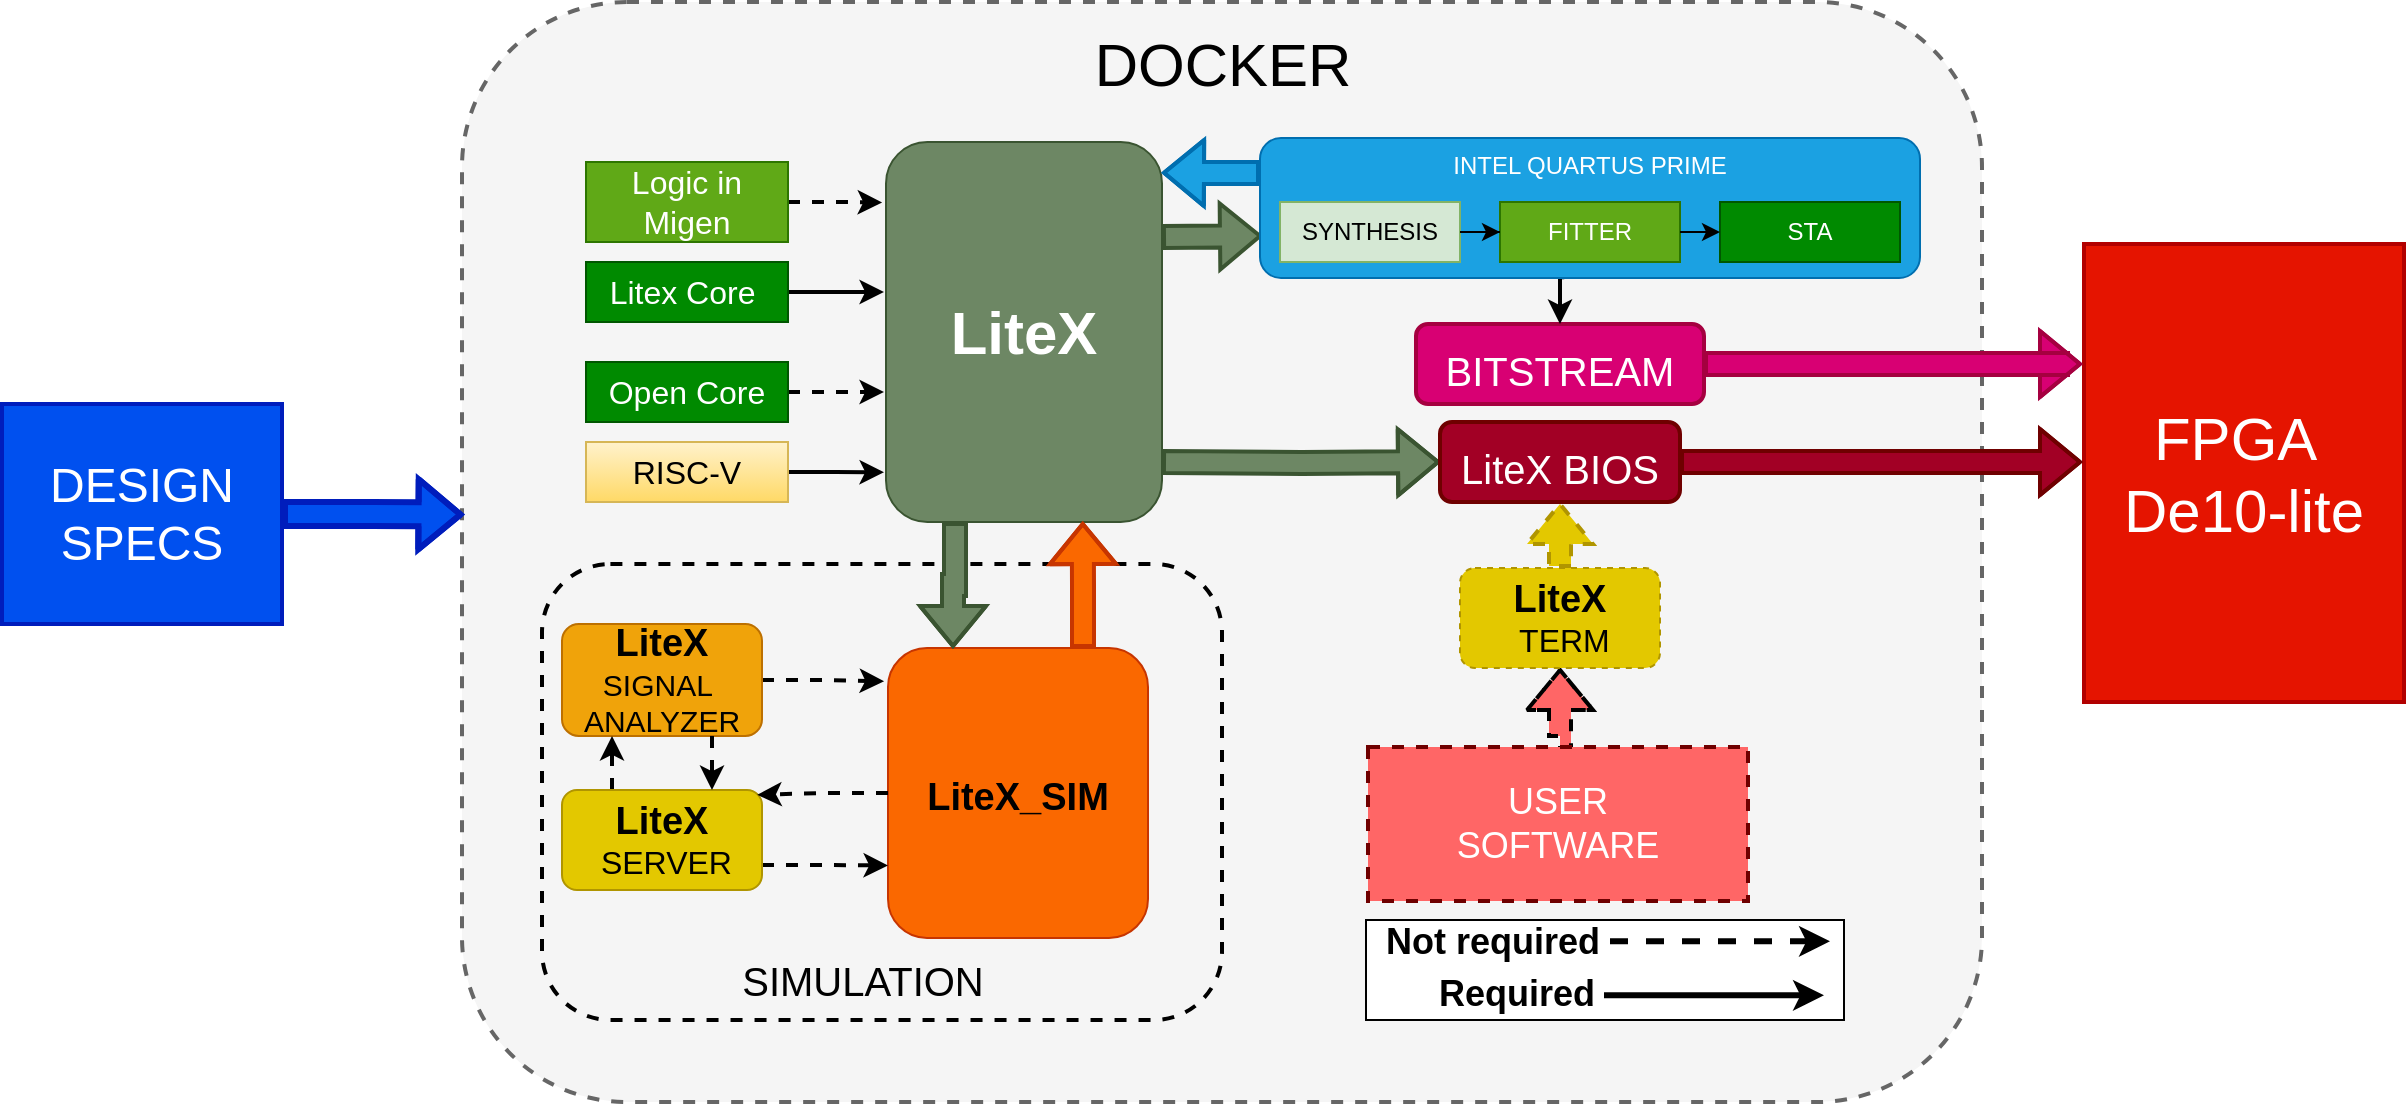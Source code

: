 <mxfile version="20.2.3" type="device"><diagram id="LlcI3LJC4yWX8EFsnGBh" name="Page-1"><mxGraphModel dx="1384" dy="855" grid="1" gridSize="10" guides="1" tooltips="1" connect="1" arrows="1" fold="1" page="1" pageScale="1" pageWidth="850" pageHeight="1100" math="0" shadow="0"><root><mxCell id="0"/><mxCell id="1" parent="0"/><mxCell id="hVEqL7jLImoN6RcHD-uG-3" value="" style="rounded=1;whiteSpace=wrap;html=1;fillColor=#f5f5f5;fontColor=#333333;strokeColor=#666666;dashed=1;strokeWidth=2;" vertex="1" parent="1"><mxGeometry x="400" y="240" width="760" height="550" as="geometry"/></mxCell><mxCell id="hVEqL7jLImoN6RcHD-uG-77" value="" style="group;fontSize=10;" vertex="1" connectable="0" parent="1"><mxGeometry x="440" y="521" width="350" height="228" as="geometry"/></mxCell><mxCell id="hVEqL7jLImoN6RcHD-uG-10" value="" style="rounded=1;whiteSpace=wrap;html=1;fillStyle=zigzag-line;fontSize=20;fillColor=none;gradientColor=none;dashed=1;strokeWidth=2;" vertex="1" parent="hVEqL7jLImoN6RcHD-uG-77"><mxGeometry width="340" height="228" as="geometry"/></mxCell><mxCell id="hVEqL7jLImoN6RcHD-uG-16" value="&lt;b style=&quot;color: rgb(0, 0, 0); font-size: 12px;&quot;&gt;&lt;font style=&quot;font-size: 19px;&quot;&gt;LiteX_SIM&lt;/font&gt;&lt;/b&gt;" style="rounded=1;whiteSpace=wrap;html=1;fillColor=#fa6800;strokeColor=#C73500;fontColor=#000000;fontSize=21;" vertex="1" parent="hVEqL7jLImoN6RcHD-uG-77"><mxGeometry x="173" y="42" width="130" height="145" as="geometry"/></mxCell><mxCell id="hVEqL7jLImoN6RcHD-uG-104" style="edgeStyle=orthogonalEdgeStyle;rounded=0;orthogonalLoop=1;jettySize=auto;html=1;exitX=1;exitY=0.5;exitDx=0;exitDy=0;entryX=-0.015;entryY=0.115;entryDx=0;entryDy=0;entryPerimeter=0;fontSize=24;strokeWidth=2;dashed=1;" edge="1" parent="hVEqL7jLImoN6RcHD-uG-77" source="hVEqL7jLImoN6RcHD-uG-19" target="hVEqL7jLImoN6RcHD-uG-16"><mxGeometry relative="1" as="geometry"/></mxCell><mxCell id="hVEqL7jLImoN6RcHD-uG-19" value="&lt;b style=&quot;color: rgb(0, 0, 0); font-size: 12px;&quot;&gt;&lt;font style=&quot;font-size: 19px;&quot;&gt;LiteX&lt;/font&gt;&lt;/b&gt;&lt;br style=&quot;font-size: 15px;&quot;&gt;SIGNAL&amp;nbsp;&lt;br style=&quot;font-size: 15px;&quot;&gt;ANALYZER" style="rounded=1;whiteSpace=wrap;html=1;fontSize=15;glass=0;strokeWidth=1;shadow=0;fillColor=#f0a30a;fontColor=#000000;strokeColor=#BD7000;" vertex="1" parent="hVEqL7jLImoN6RcHD-uG-77"><mxGeometry x="10" y="30" width="100" height="56" as="geometry"/></mxCell><mxCell id="hVEqL7jLImoN6RcHD-uG-20" style="edgeStyle=orthogonalEdgeStyle;rounded=0;orthogonalLoop=1;jettySize=auto;html=1;exitX=0.25;exitY=0;exitDx=0;exitDy=0;entryX=0.25;entryY=1;entryDx=0;entryDy=0;fontSize=20;strokeWidth=2;dashed=1;" edge="1" parent="hVEqL7jLImoN6RcHD-uG-77" source="hVEqL7jLImoN6RcHD-uG-22" target="hVEqL7jLImoN6RcHD-uG-19"><mxGeometry relative="1" as="geometry"/></mxCell><mxCell id="hVEqL7jLImoN6RcHD-uG-74" style="edgeStyle=orthogonalEdgeStyle;rounded=0;orthogonalLoop=1;jettySize=auto;html=1;exitX=1;exitY=0.75;exitDx=0;exitDy=0;entryX=0;entryY=0.75;entryDx=0;entryDy=0;strokeWidth=2;dashed=1;" edge="1" parent="hVEqL7jLImoN6RcHD-uG-77" source="hVEqL7jLImoN6RcHD-uG-22" target="hVEqL7jLImoN6RcHD-uG-16"><mxGeometry relative="1" as="geometry"/></mxCell><mxCell id="hVEqL7jLImoN6RcHD-uG-22" value="&lt;b style=&quot;color: rgb(0, 0, 0); font-size: 12px;&quot;&gt;&lt;font style=&quot;font-size: 19px;&quot;&gt;LiteX&lt;br&gt;&lt;/font&gt;&lt;/b&gt;&amp;nbsp;SERVER" style="rounded=1;whiteSpace=wrap;html=1;fontSize=16;glass=0;strokeWidth=1;shadow=0;fillColor=#e3c800;fontColor=#000000;strokeColor=#B09500;" vertex="1" parent="hVEqL7jLImoN6RcHD-uG-77"><mxGeometry x="10" y="113" width="100" height="50" as="geometry"/></mxCell><mxCell id="hVEqL7jLImoN6RcHD-uG-75" style="edgeStyle=orthogonalEdgeStyle;rounded=0;orthogonalLoop=1;jettySize=auto;html=1;exitX=0;exitY=0.5;exitDx=0;exitDy=0;entryX=0.976;entryY=0.048;entryDx=0;entryDy=0;entryPerimeter=0;strokeWidth=2;dashed=1;" edge="1" parent="hVEqL7jLImoN6RcHD-uG-77" source="hVEqL7jLImoN6RcHD-uG-16" target="hVEqL7jLImoN6RcHD-uG-22"><mxGeometry relative="1" as="geometry"/></mxCell><mxCell id="hVEqL7jLImoN6RcHD-uG-17" style="edgeStyle=orthogonalEdgeStyle;rounded=0;orthogonalLoop=1;jettySize=auto;html=1;exitX=0.75;exitY=1;exitDx=0;exitDy=0;entryX=0.75;entryY=0;entryDx=0;entryDy=0;fontSize=20;strokeWidth=2;dashed=1;" edge="1" parent="hVEqL7jLImoN6RcHD-uG-77" source="hVEqL7jLImoN6RcHD-uG-19" target="hVEqL7jLImoN6RcHD-uG-22"><mxGeometry relative="1" as="geometry"/></mxCell><mxCell id="hVEqL7jLImoN6RcHD-uG-25" value="SIMULATION" style="text;html=1;align=center;verticalAlign=middle;resizable=0;points=[];autosize=1;strokeColor=none;fillColor=none;fontSize=20;" vertex="1" parent="hVEqL7jLImoN6RcHD-uG-77"><mxGeometry x="90" y="188" width="140" height="40" as="geometry"/></mxCell><mxCell id="hVEqL7jLImoN6RcHD-uG-80" value="" style="group" vertex="1" connectable="0" parent="1"><mxGeometry x="480" y="310" width="270" height="190" as="geometry"/></mxCell><mxCell id="hVEqL7jLImoN6RcHD-uG-53" value="&lt;b style=&quot;font-size: 30px;&quot;&gt;&lt;font style=&quot;font-size: 30px;&quot;&gt;LiteX&lt;/font&gt;&lt;/b&gt;" style="rounded=1;whiteSpace=wrap;html=1;fillColor=#6d8764;strokeColor=#3A5431;fontSize=30;fontColor=#ffffff;" vertex="1" parent="hVEqL7jLImoN6RcHD-uG-80"><mxGeometry x="132" width="138" height="190" as="geometry"/></mxCell><mxCell id="hVEqL7jLImoN6RcHD-uG-79" style="edgeStyle=orthogonalEdgeStyle;rounded=0;orthogonalLoop=1;jettySize=auto;html=1;exitX=1;exitY=0.5;exitDx=0;exitDy=0;strokeWidth=2;" edge="1" parent="hVEqL7jLImoN6RcHD-uG-80" source="hVEqL7jLImoN6RcHD-uG-57"><mxGeometry relative="1" as="geometry"><mxPoint x="131" y="165.167" as="targetPoint"/></mxGeometry></mxCell><mxCell id="hVEqL7jLImoN6RcHD-uG-57" value="RISC-V" style="rounded=0;whiteSpace=wrap;html=1;fillColor=#fff2cc;strokeColor=#d6b656;gradientColor=#ffd966;fontSize=16;" vertex="1" parent="hVEqL7jLImoN6RcHD-uG-80"><mxGeometry x="-18" y="150" width="101" height="30" as="geometry"/></mxCell><mxCell id="hVEqL7jLImoN6RcHD-uG-105" style="edgeStyle=orthogonalEdgeStyle;rounded=0;orthogonalLoop=1;jettySize=auto;html=1;exitX=1;exitY=0.5;exitDx=0;exitDy=0;entryX=-0.014;entryY=0.159;entryDx=0;entryDy=0;entryPerimeter=0;fontSize=24;strokeWidth=2;dashed=1;" edge="1" parent="hVEqL7jLImoN6RcHD-uG-80" source="hVEqL7jLImoN6RcHD-uG-59" target="hVEqL7jLImoN6RcHD-uG-53"><mxGeometry relative="1" as="geometry"/></mxCell><mxCell id="hVEqL7jLImoN6RcHD-uG-59" value="Logic in Migen" style="rounded=0;whiteSpace=wrap;html=1;fillColor=#60a917;fontColor=#ffffff;strokeColor=#2D7600;fontSize=16;" vertex="1" parent="hVEqL7jLImoN6RcHD-uG-80"><mxGeometry x="-18" y="10" width="101" height="40" as="geometry"/></mxCell><mxCell id="hVEqL7jLImoN6RcHD-uG-60" style="edgeStyle=orthogonalEdgeStyle;rounded=0;orthogonalLoop=1;jettySize=auto;html=1;exitX=1;exitY=0.5;exitDx=0;exitDy=0;strokeWidth=2;" edge="1" parent="hVEqL7jLImoN6RcHD-uG-80" source="hVEqL7jLImoN6RcHD-uG-61"><mxGeometry relative="1" as="geometry"><mxPoint x="131" y="75" as="targetPoint"/></mxGeometry></mxCell><mxCell id="hVEqL7jLImoN6RcHD-uG-61" value="Litex Core&amp;nbsp;" style="rounded=0;whiteSpace=wrap;html=1;fillColor=#008a00;fontColor=#ffffff;strokeColor=#005700;fontSize=16;" vertex="1" parent="hVEqL7jLImoN6RcHD-uG-80"><mxGeometry x="-18" y="60" width="101" height="30" as="geometry"/></mxCell><mxCell id="hVEqL7jLImoN6RcHD-uG-62" style="edgeStyle=orthogonalEdgeStyle;rounded=0;orthogonalLoop=1;jettySize=auto;html=1;exitX=1;exitY=0.5;exitDx=0;exitDy=0;dashed=1;strokeWidth=2;" edge="1" parent="hVEqL7jLImoN6RcHD-uG-80" source="hVEqL7jLImoN6RcHD-uG-63"><mxGeometry relative="1" as="geometry"><mxPoint x="131" y="125" as="targetPoint"/></mxGeometry></mxCell><mxCell id="hVEqL7jLImoN6RcHD-uG-63" value="Open Core" style="rounded=0;whiteSpace=wrap;html=1;fillColor=#008a00;fontColor=#ffffff;strokeColor=#005700;fontSize=16;" vertex="1" parent="hVEqL7jLImoN6RcHD-uG-80"><mxGeometry x="-18" y="110" width="101" height="30" as="geometry"/></mxCell><mxCell id="hVEqL7jLImoN6RcHD-uG-82" value="&lt;font style=&quot;font-size: 30px;&quot;&gt;DOCKER&lt;/font&gt;" style="text;html=1;align=center;verticalAlign=middle;resizable=0;points=[];autosize=1;strokeColor=none;fillColor=none;fontSize=10;" vertex="1" parent="1"><mxGeometry x="705" y="246" width="150" height="50" as="geometry"/></mxCell><mxCell id="hVEqL7jLImoN6RcHD-uG-83" value="FPGA&amp;nbsp;&lt;br&gt;De10-lite" style="rounded=0;whiteSpace=wrap;html=1;fontSize=30;strokeWidth=2;fillColor=#e51400;fontColor=#ffffff;strokeColor=#B20000;" vertex="1" parent="1"><mxGeometry x="1211" y="361" width="160" height="229" as="geometry"/></mxCell><mxCell id="hVEqL7jLImoN6RcHD-uG-115" style="edgeStyle=orthogonalEdgeStyle;shape=flexArrow;rounded=0;orthogonalLoop=1;jettySize=auto;html=1;exitX=1;exitY=0.5;exitDx=0;exitDy=0;fontSize=18;strokeWidth=2;fillColor=#d80073;strokeColor=#A50040;" edge="1" parent="1" source="hVEqL7jLImoN6RcHD-uG-87"><mxGeometry relative="1" as="geometry"><mxPoint x="1210" y="421" as="targetPoint"/><Array as="points"><mxPoint x="1204" y="421"/></Array></mxGeometry></mxCell><mxCell id="hVEqL7jLImoN6RcHD-uG-87" value="&lt;font style=&quot;font-size: 20px;&quot;&gt;BITSTREAM&lt;/font&gt;" style="rounded=1;whiteSpace=wrap;html=1;fontSize=30;strokeWidth=2;fillColor=#d80073;fontColor=#ffffff;strokeColor=#A50040;" vertex="1" parent="1"><mxGeometry x="877" y="401" width="144" height="40" as="geometry"/></mxCell><mxCell id="hVEqL7jLImoN6RcHD-uG-113" style="edgeStyle=orthogonalEdgeStyle;rounded=0;orthogonalLoop=1;jettySize=auto;html=1;exitX=0;exitY=0.5;exitDx=0;exitDy=0;fontSize=18;strokeWidth=2;entryX=0;entryY=0.5;entryDx=0;entryDy=0;shape=flexArrow;fillColor=#6d8764;strokeColor=#3A5431;" edge="1" parent="1" target="hVEqL7jLImoN6RcHD-uG-88"><mxGeometry relative="1" as="geometry"><mxPoint x="750" y="470" as="sourcePoint"/></mxGeometry></mxCell><mxCell id="hVEqL7jLImoN6RcHD-uG-114" style="edgeStyle=orthogonalEdgeStyle;rounded=0;orthogonalLoop=1;jettySize=auto;html=1;exitX=1;exitY=0.5;exitDx=0;exitDy=0;fontSize=18;strokeWidth=2;shape=flexArrow;fillColor=#a20025;strokeColor=#6F0000;" edge="1" parent="1" source="hVEqL7jLImoN6RcHD-uG-88"><mxGeometry relative="1" as="geometry"><mxPoint x="1210" y="470" as="targetPoint"/></mxGeometry></mxCell><mxCell id="hVEqL7jLImoN6RcHD-uG-88" value="&lt;span style=&quot;font-size: 20px;&quot;&gt;LiteX BIOS&lt;/span&gt;" style="rounded=1;whiteSpace=wrap;html=1;fontSize=30;strokeWidth=2;fillColor=#a20025;fontColor=#ffffff;strokeColor=#6F0000;" vertex="1" parent="1"><mxGeometry x="889" y="450" width="120" height="40" as="geometry"/></mxCell><mxCell id="hVEqL7jLImoN6RcHD-uG-91" style="edgeStyle=orthogonalEdgeStyle;rounded=0;orthogonalLoop=1;jettySize=auto;html=1;exitX=0;exitY=0.25;exitDx=0;exitDy=0;entryX=1;entryY=0.081;entryDx=0;entryDy=0;entryPerimeter=0;fontSize=20;strokeWidth=2;shape=flexArrow;fillColor=#1ba1e2;strokeColor=#006EAF;" edge="1" parent="1" source="hVEqL7jLImoN6RcHD-uG-4" target="hVEqL7jLImoN6RcHD-uG-53"><mxGeometry relative="1" as="geometry"/></mxCell><mxCell id="hVEqL7jLImoN6RcHD-uG-92" style="edgeStyle=orthogonalEdgeStyle;rounded=0;orthogonalLoop=1;jettySize=auto;html=1;exitX=1;exitY=0.25;exitDx=0;exitDy=0;fontSize=20;strokeWidth=2;shape=flexArrow;fillColor=#6d8764;strokeColor=#3A5431;" edge="1" parent="1" source="hVEqL7jLImoN6RcHD-uG-53"><mxGeometry relative="1" as="geometry"><mxPoint x="800" y="357" as="targetPoint"/></mxGeometry></mxCell><mxCell id="hVEqL7jLImoN6RcHD-uG-96" style="edgeStyle=orthogonalEdgeStyle;rounded=0;orthogonalLoop=1;jettySize=auto;html=1;exitX=0.25;exitY=1;exitDx=0;exitDy=0;entryX=0.25;entryY=0;entryDx=0;entryDy=0;fontSize=20;strokeWidth=2;shape=flexArrow;fillColor=#6d8764;strokeColor=#3A5431;" edge="1" parent="1" source="hVEqL7jLImoN6RcHD-uG-53" target="hVEqL7jLImoN6RcHD-uG-16"><mxGeometry relative="1" as="geometry"/></mxCell><mxCell id="hVEqL7jLImoN6RcHD-uG-98" style="edgeStyle=orthogonalEdgeStyle;rounded=0;orthogonalLoop=1;jettySize=auto;html=1;exitX=0.75;exitY=0;exitDx=0;exitDy=0;fontSize=20;strokeWidth=2;shape=flexArrow;fillColor=#fa6800;strokeColor=#C73500;" edge="1" parent="1" source="hVEqL7jLImoN6RcHD-uG-16"><mxGeometry relative="1" as="geometry"><mxPoint x="710.375" y="500" as="targetPoint"/></mxGeometry></mxCell><mxCell id="hVEqL7jLImoN6RcHD-uG-102" style="edgeStyle=orthogonalEdgeStyle;rounded=0;orthogonalLoop=1;jettySize=auto;html=1;exitX=1;exitY=0.5;exitDx=0;exitDy=0;entryX=0.001;entryY=0.466;entryDx=0;entryDy=0;entryPerimeter=0;fontSize=24;strokeWidth=3;shape=flexArrow;fillColor=#0050ef;strokeColor=#001DBC;" edge="1" parent="1" source="hVEqL7jLImoN6RcHD-uG-101" target="hVEqL7jLImoN6RcHD-uG-3"><mxGeometry relative="1" as="geometry"/></mxCell><mxCell id="hVEqL7jLImoN6RcHD-uG-101" value="DESIGN SPECS" style="rounded=0;whiteSpace=wrap;html=1;fontSize=24;strokeWidth=2;fillColor=#0050ef;fontColor=#ffffff;strokeColor=#001DBC;" vertex="1" parent="1"><mxGeometry x="170" y="441" width="140" height="110" as="geometry"/></mxCell><mxCell id="hVEqL7jLImoN6RcHD-uG-117" style="edgeStyle=orthogonalEdgeStyle;shape=flexArrow;rounded=0;orthogonalLoop=1;jettySize=auto;html=1;exitX=0.5;exitY=0;exitDx=0;exitDy=0;entryX=0.5;entryY=1;entryDx=0;entryDy=0;fontSize=18;strokeWidth=2;fillColor=#FF6666;dashed=1;sourcePerimeterSpacing=2;targetPerimeterSpacing=2;" edge="1" parent="1" source="hVEqL7jLImoN6RcHD-uG-106" target="hVEqL7jLImoN6RcHD-uG-109"><mxGeometry relative="1" as="geometry"/></mxCell><mxCell id="hVEqL7jLImoN6RcHD-uG-106" value="USER&lt;br&gt;SOFTWARE" style="rounded=0;whiteSpace=wrap;html=1;fontSize=18;strokeWidth=2;dashed=1;fillColor=#FF6666;fontColor=#ffffff;strokeColor=#6F0000;" vertex="1" parent="1"><mxGeometry x="853" y="612.5" width="190" height="77" as="geometry"/></mxCell><mxCell id="hVEqL7jLImoN6RcHD-uG-119" style="edgeStyle=orthogonalEdgeStyle;shape=flexArrow;rounded=0;orthogonalLoop=1;jettySize=auto;html=1;exitX=0.5;exitY=0;exitDx=0;exitDy=0;entryX=0.5;entryY=1;entryDx=0;entryDy=0;fontSize=18;sourcePerimeterSpacing=2;targetPerimeterSpacing=2;strokeWidth=2;fillColor=#e3c800;strokeColor=#B09500;dashed=1;" edge="1" parent="1" source="hVEqL7jLImoN6RcHD-uG-109" target="hVEqL7jLImoN6RcHD-uG-88"><mxGeometry relative="1" as="geometry"/></mxCell><mxCell id="hVEqL7jLImoN6RcHD-uG-109" value="&lt;b style=&quot;color: rgb(0, 0, 0); font-size: 12px;&quot;&gt;&lt;font style=&quot;font-size: 19px;&quot;&gt;LiteX&lt;br&gt;&lt;/font&gt;&lt;/b&gt;&amp;nbsp;TERM" style="rounded=1;whiteSpace=wrap;html=1;fontSize=16;glass=0;strokeWidth=1;shadow=0;fillColor=#e3c800;fontColor=#000000;strokeColor=#B09500;dashed=1;" vertex="1" parent="1"><mxGeometry x="899" y="523" width="100" height="50" as="geometry"/></mxCell><mxCell id="hVEqL7jLImoN6RcHD-uG-112" style="edgeStyle=orthogonalEdgeStyle;rounded=0;orthogonalLoop=1;jettySize=auto;html=1;exitX=0.461;exitY=0.994;exitDx=0;exitDy=0;entryX=0.5;entryY=0;entryDx=0;entryDy=0;fontSize=18;strokeWidth=2;exitPerimeter=0;" edge="1" parent="1" source="hVEqL7jLImoN6RcHD-uG-4" target="hVEqL7jLImoN6RcHD-uG-87"><mxGeometry relative="1" as="geometry"/></mxCell><mxCell id="hVEqL7jLImoN6RcHD-uG-81" value="" style="group" vertex="1" connectable="0" parent="1"><mxGeometry x="799" y="308" width="330" height="70" as="geometry"/></mxCell><mxCell id="hVEqL7jLImoN6RcHD-uG-4" value="INTEL QUARTUS PRIME" style="rounded=1;whiteSpace=wrap;html=1;strokeWidth=1;verticalAlign=top;fillColor=#1ba1e2;fontColor=#ffffff;strokeColor=#006EAF;" vertex="1" parent="hVEqL7jLImoN6RcHD-uG-81"><mxGeometry width="330" height="70" as="geometry"/></mxCell><mxCell id="hVEqL7jLImoN6RcHD-uG-5" value="SYNTHESIS" style="whiteSpace=wrap;html=1;strokeWidth=1;fillColor=#d5e8d4;strokeColor=#82b366;" vertex="1" parent="hVEqL7jLImoN6RcHD-uG-81"><mxGeometry x="10" y="32" width="90" height="30" as="geometry"/></mxCell><mxCell id="hVEqL7jLImoN6RcHD-uG-6" value="FITTER" style="whiteSpace=wrap;html=1;strokeWidth=1;fillColor=#60a917;fontColor=#ffffff;strokeColor=#2D7600;" vertex="1" parent="hVEqL7jLImoN6RcHD-uG-81"><mxGeometry x="120" y="32" width="90" height="30" as="geometry"/></mxCell><mxCell id="hVEqL7jLImoN6RcHD-uG-8" style="edgeStyle=orthogonalEdgeStyle;rounded=0;orthogonalLoop=1;jettySize=auto;html=1;exitX=1;exitY=0.5;exitDx=0;exitDy=0;" edge="1" parent="hVEqL7jLImoN6RcHD-uG-81" source="hVEqL7jLImoN6RcHD-uG-5" target="hVEqL7jLImoN6RcHD-uG-6"><mxGeometry relative="1" as="geometry"/></mxCell><mxCell id="hVEqL7jLImoN6RcHD-uG-7" value="STA" style="whiteSpace=wrap;html=1;strokeWidth=1;fillColor=#008a00;fontColor=#ffffff;strokeColor=#005700;" vertex="1" parent="hVEqL7jLImoN6RcHD-uG-81"><mxGeometry x="230" y="32" width="90" height="30" as="geometry"/></mxCell><mxCell id="hVEqL7jLImoN6RcHD-uG-9" style="edgeStyle=orthogonalEdgeStyle;rounded=0;orthogonalLoop=1;jettySize=auto;html=1;exitX=1;exitY=0.5;exitDx=0;exitDy=0;entryX=0;entryY=0.5;entryDx=0;entryDy=0;" edge="1" parent="hVEqL7jLImoN6RcHD-uG-81" source="hVEqL7jLImoN6RcHD-uG-6" target="hVEqL7jLImoN6RcHD-uG-7"><mxGeometry relative="1" as="geometry"/></mxCell><mxCell id="hVEqL7jLImoN6RcHD-uG-118" value="" style="group" vertex="1" connectable="0" parent="1"><mxGeometry x="850" y="690" width="241" height="66" as="geometry"/></mxCell><mxCell id="hVEqL7jLImoN6RcHD-uG-66" value="" style="rounded=0;whiteSpace=wrap;html=1;fontSize=18;" vertex="1" parent="hVEqL7jLImoN6RcHD-uG-118"><mxGeometry x="2" y="9" width="239" height="50" as="geometry"/></mxCell><mxCell id="hVEqL7jLImoN6RcHD-uG-67" value="" style="endArrow=classic;html=1;rounded=0;dashed=1;fontSize=18;strokeWidth=3;" edge="1" parent="hVEqL7jLImoN6RcHD-uG-118"><mxGeometry width="50" height="50" relative="1" as="geometry"><mxPoint x="124" y="19.67" as="sourcePoint"/><mxPoint x="234" y="19.67" as="targetPoint"/></mxGeometry></mxCell><mxCell id="hVEqL7jLImoN6RcHD-uG-69" value="&lt;font style=&quot;font-size: 18px;&quot;&gt;&lt;b style=&quot;font-size: 18px;&quot;&gt;Required&lt;/b&gt;&lt;/font&gt;" style="text;html=1;align=center;verticalAlign=middle;resizable=0;points=[];autosize=1;strokeColor=none;fillColor=none;fontSize=18;" vertex="1" parent="hVEqL7jLImoN6RcHD-uG-118"><mxGeometry x="27" y="26" width="100" height="40" as="geometry"/></mxCell><mxCell id="hVEqL7jLImoN6RcHD-uG-70" value="&lt;font style=&quot;font-size: 18px;&quot;&gt;&lt;b style=&quot;font-size: 18px;&quot;&gt;Not required&lt;/b&gt;&lt;/font&gt;" style="text;html=1;align=center;verticalAlign=middle;resizable=0;points=[];autosize=1;strokeColor=none;fillColor=none;fontSize=18;" vertex="1" parent="hVEqL7jLImoN6RcHD-uG-118"><mxGeometry width="130" height="40" as="geometry"/></mxCell><mxCell id="hVEqL7jLImoN6RcHD-uG-100" value="" style="endArrow=classic;html=1;rounded=0;fontSize=18;strokeWidth=3;" edge="1" parent="hVEqL7jLImoN6RcHD-uG-118"><mxGeometry width="50" height="50" relative="1" as="geometry"><mxPoint x="121" y="46.67" as="sourcePoint"/><mxPoint x="231" y="46.67" as="targetPoint"/></mxGeometry></mxCell></root></mxGraphModel></diagram></mxfile>